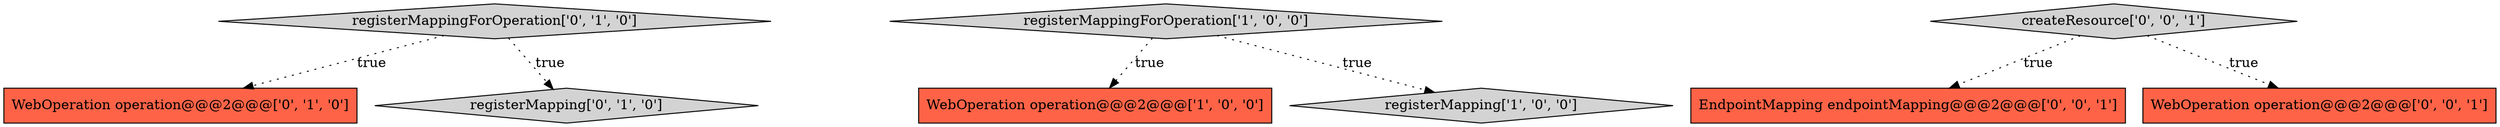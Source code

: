 digraph {
5 [style = filled, label = "registerMappingForOperation['0', '1', '0']", fillcolor = lightgray, shape = diamond image = "AAA0AAABBB2BBB"];
2 [style = filled, label = "WebOperation operation@@@2@@@['1', '0', '0']", fillcolor = tomato, shape = box image = "AAA0AAABBB1BBB"];
4 [style = filled, label = "WebOperation operation@@@2@@@['0', '1', '0']", fillcolor = tomato, shape = box image = "AAA0AAABBB2BBB"];
1 [style = filled, label = "registerMappingForOperation['1', '0', '0']", fillcolor = lightgray, shape = diamond image = "AAA0AAABBB1BBB"];
7 [style = filled, label = "EndpointMapping endpointMapping@@@2@@@['0', '0', '1']", fillcolor = tomato, shape = box image = "AAA0AAABBB3BBB"];
0 [style = filled, label = "registerMapping['1', '0', '0']", fillcolor = lightgray, shape = diamond image = "AAA0AAABBB1BBB"];
8 [style = filled, label = "WebOperation operation@@@2@@@['0', '0', '1']", fillcolor = tomato, shape = box image = "AAA0AAABBB3BBB"];
6 [style = filled, label = "createResource['0', '0', '1']", fillcolor = lightgray, shape = diamond image = "AAA0AAABBB3BBB"];
3 [style = filled, label = "registerMapping['0', '1', '0']", fillcolor = lightgray, shape = diamond image = "AAA0AAABBB2BBB"];
1->2 [style = dotted, label="true"];
1->0 [style = dotted, label="true"];
6->8 [style = dotted, label="true"];
5->4 [style = dotted, label="true"];
6->7 [style = dotted, label="true"];
5->3 [style = dotted, label="true"];
}
